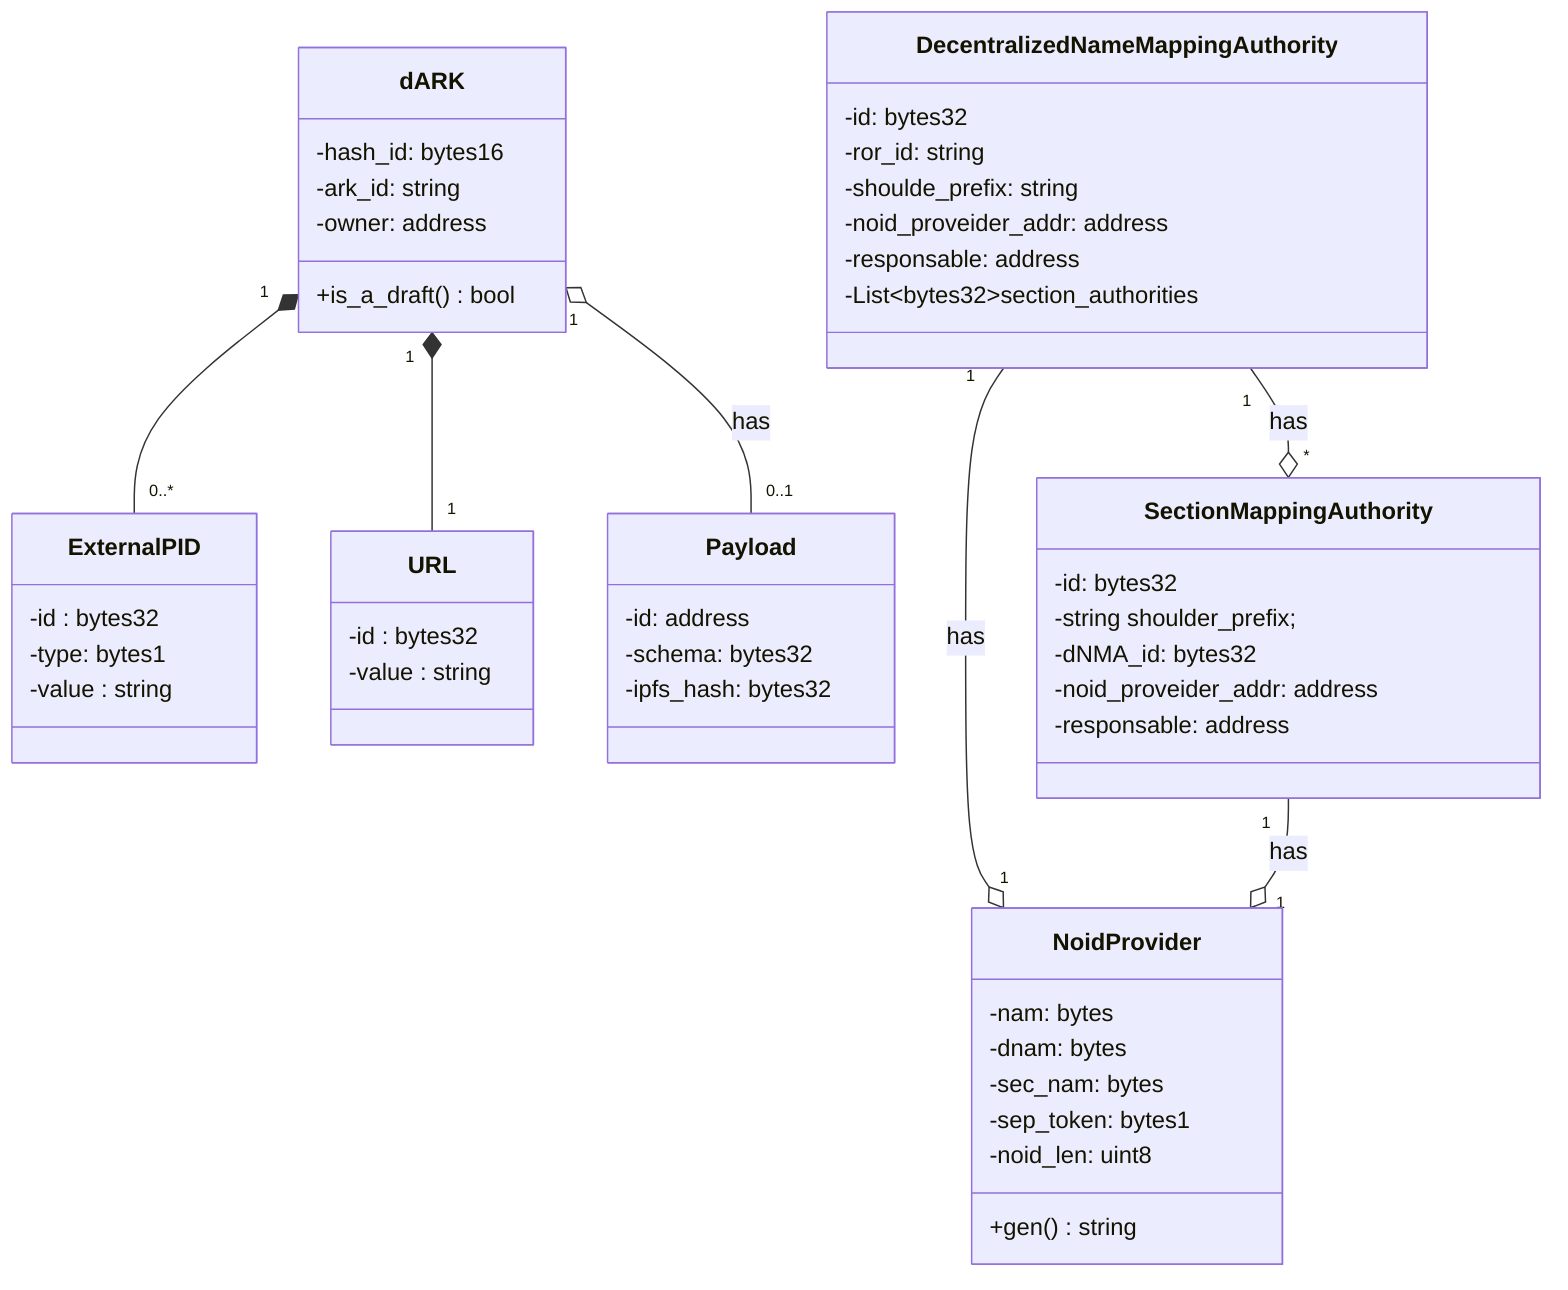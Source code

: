 classDiagram

    class dARK{
        -hash_id: bytes16
        -ark_id: string
        -owner: address
        
        +is_a_draft() bool
    }

    class ExternalPID{
        -id : bytes32
        -type: bytes1
        -value : string
    }

    class URL{
        -id : bytes32
        -value : string
    }

    class Payload{
        -id: address
        -schema: bytes32
        -ipfs_hash: bytes32
    }

    dARK "1" o-- "0..1" Payload : has
    
    dARK "1" *--  "0..*" ExternalPID
    dARK "1" *--  "1" URL


    class DecentralizedNameMappingAuthority{
        -id: bytes32
        -ror_id: string
        -shoulde_prefix: string
        -noid_proveider_addr: address
        -responsable: address
        -List~bytes32~section_authorities
    }

    class SectionMappingAuthority {
        -id: bytes32
        -string shoulder_prefix;
        -dNMA_id: bytes32
        -noid_proveider_addr: address
        -responsable: address
    }

    class NoidProvider{
        -nam: bytes
        -dnam: bytes
        -sec_nam: bytes
        -sep_token: bytes1
        -noid_len: uint8

        +gen() string
    }

    DecentralizedNameMappingAuthority "1" --o "1" NoidProvider: has
    SectionMappingAuthority "1" --o "1" NoidProvider: has

    DecentralizedNameMappingAuthority "1" --o "*" SectionMappingAuthority: has